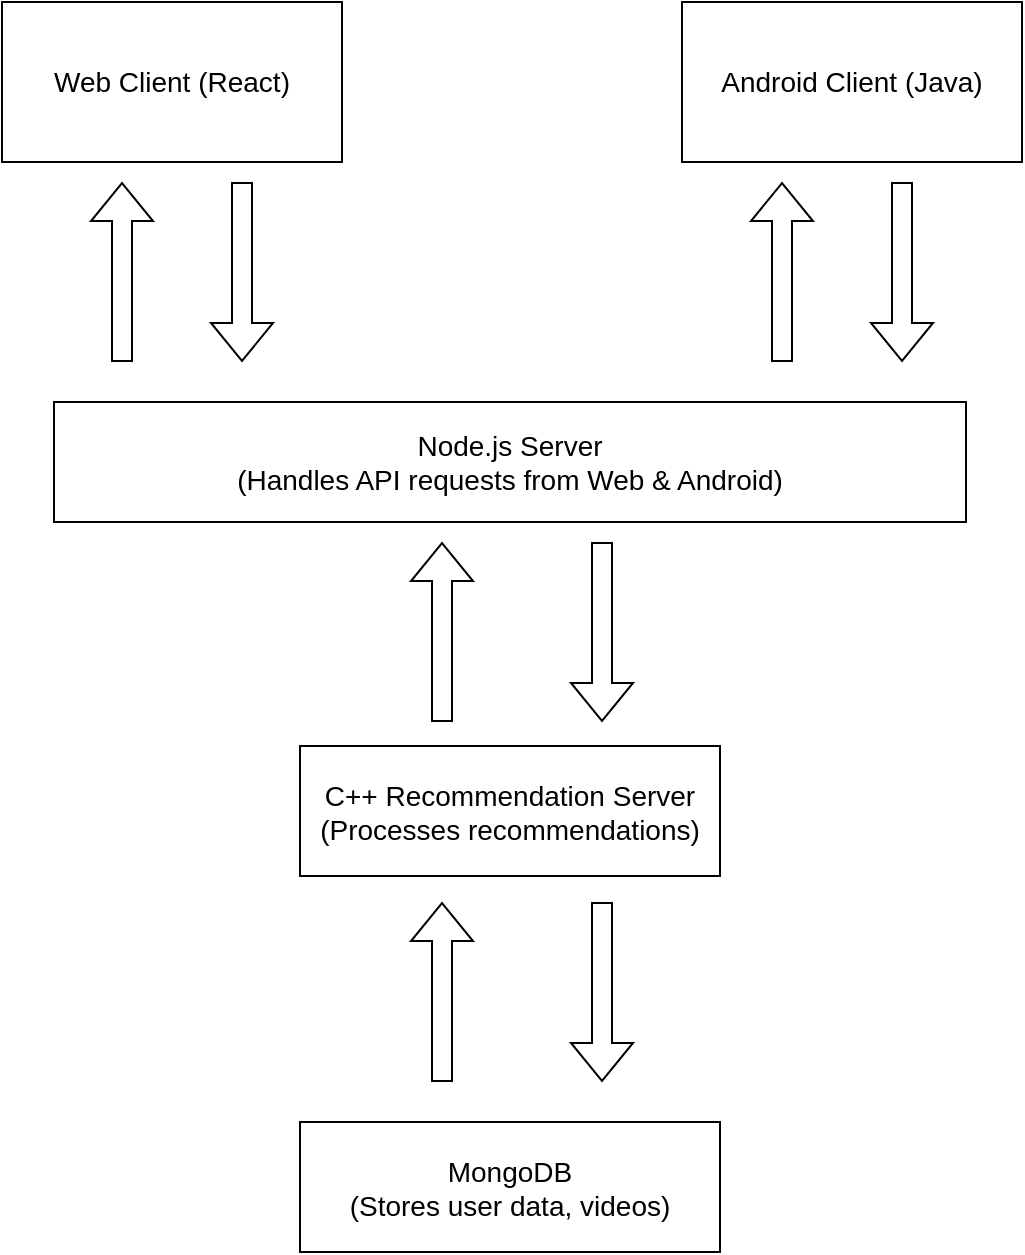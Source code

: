 <mxfile version="24.7.16">
  <diagram name="Page-1" id="89XYa28cm5mEVROFiGjR">
    <mxGraphModel dx="1434" dy="772" grid="1" gridSize="10" guides="1" tooltips="1" connect="1" arrows="1" fold="1" page="1" pageScale="1" pageWidth="827" pageHeight="1169" math="0" shadow="0">
      <root>
        <mxCell id="0" />
        <mxCell id="1" parent="0" />
        <mxCell id="8QXa2iitdA6peLGd0QEK-1" value="&lt;div style=&quot;&quot;&gt;&lt;span style=&quot;font-size: 14px; background-color: initial;&quot;&gt;Web Client (React)&lt;/span&gt;&lt;/div&gt;" style="rounded=0;whiteSpace=wrap;html=1;align=center;" vertex="1" parent="1">
          <mxGeometry x="160" y="180" width="170" height="80" as="geometry" />
        </mxCell>
        <mxCell id="8QXa2iitdA6peLGd0QEK-2" value="&lt;div style=&quot;&quot;&gt;&lt;span style=&quot;font-size: 14px; background-color: initial;&quot;&gt;Android Client (Java)&lt;/span&gt;&lt;/div&gt;" style="rounded=0;whiteSpace=wrap;html=1;align=center;" vertex="1" parent="1">
          <mxGeometry x="500" y="180" width="170" height="80" as="geometry" />
        </mxCell>
        <mxCell id="8QXa2iitdA6peLGd0QEK-3" value="" style="shape=flexArrow;endArrow=classic;html=1;rounded=0;" edge="1" parent="1">
          <mxGeometry width="50" height="50" relative="1" as="geometry">
            <mxPoint x="280" y="270" as="sourcePoint" />
            <mxPoint x="280" y="360" as="targetPoint" />
          </mxGeometry>
        </mxCell>
        <mxCell id="8QXa2iitdA6peLGd0QEK-4" value="" style="shape=flexArrow;endArrow=classic;html=1;rounded=0;" edge="1" parent="1">
          <mxGeometry width="50" height="50" relative="1" as="geometry">
            <mxPoint x="610" y="270" as="sourcePoint" />
            <mxPoint x="610" y="360" as="targetPoint" />
          </mxGeometry>
        </mxCell>
        <mxCell id="8QXa2iitdA6peLGd0QEK-5" value="&lt;font style=&quot;font-size: 14px;&quot;&gt;Node.js Server&lt;/font&gt;&lt;div style=&quot;font-size: 14px;&quot;&gt;&lt;font style=&quot;font-size: 14px;&quot;&gt;(Handles API requests from Web &amp;amp; Android)&lt;/font&gt;&lt;/div&gt;" style="rounded=0;whiteSpace=wrap;html=1;" vertex="1" parent="1">
          <mxGeometry x="186" y="380" width="456" height="60" as="geometry" />
        </mxCell>
        <mxCell id="8QXa2iitdA6peLGd0QEK-9" value="&lt;font style=&quot;font-size: 14px;&quot;&gt;C++ Recommendation Server&lt;/font&gt;&lt;div style=&quot;font-size: 14px;&quot;&gt;&lt;font style=&quot;font-size: 14px;&quot;&gt;(Processes recommendations)&lt;/font&gt;&lt;/div&gt;" style="rounded=0;whiteSpace=wrap;html=1;" vertex="1" parent="1">
          <mxGeometry x="309" y="552" width="210" height="65" as="geometry" />
        </mxCell>
        <mxCell id="8QXa2iitdA6peLGd0QEK-11" value="&lt;span style=&quot;font-size: 14px;&quot;&gt;MongoDB&lt;/span&gt;&lt;div&gt;&lt;span style=&quot;font-size: 14px;&quot;&gt;(Stores user data, videos)&lt;/span&gt;&lt;/div&gt;" style="rounded=0;whiteSpace=wrap;html=1;" vertex="1" parent="1">
          <mxGeometry x="309" y="740" width="210" height="65" as="geometry" />
        </mxCell>
        <mxCell id="8QXa2iitdA6peLGd0QEK-12" value="" style="shape=flexArrow;endArrow=classic;html=1;rounded=0;" edge="1" parent="1">
          <mxGeometry width="50" height="50" relative="1" as="geometry">
            <mxPoint x="460" y="630" as="sourcePoint" />
            <mxPoint x="460" y="720" as="targetPoint" />
          </mxGeometry>
        </mxCell>
        <mxCell id="8QXa2iitdA6peLGd0QEK-13" value="" style="shape=flexArrow;endArrow=classic;html=1;rounded=0;" edge="1" parent="1">
          <mxGeometry width="50" height="50" relative="1" as="geometry">
            <mxPoint x="460" y="450" as="sourcePoint" />
            <mxPoint x="460" y="540" as="targetPoint" />
          </mxGeometry>
        </mxCell>
        <mxCell id="8QXa2iitdA6peLGd0QEK-14" value="" style="shape=flexArrow;endArrow=classic;html=1;rounded=0;" edge="1" parent="1">
          <mxGeometry width="50" height="50" relative="1" as="geometry">
            <mxPoint x="380" y="540" as="sourcePoint" />
            <mxPoint x="380" y="450" as="targetPoint" />
          </mxGeometry>
        </mxCell>
        <mxCell id="8QXa2iitdA6peLGd0QEK-15" value="" style="shape=flexArrow;endArrow=classic;html=1;rounded=0;" edge="1" parent="1">
          <mxGeometry width="50" height="50" relative="1" as="geometry">
            <mxPoint x="380" y="720" as="sourcePoint" />
            <mxPoint x="380" y="630" as="targetPoint" />
          </mxGeometry>
        </mxCell>
        <mxCell id="8QXa2iitdA6peLGd0QEK-16" value="" style="shape=flexArrow;endArrow=classic;html=1;rounded=0;" edge="1" parent="1">
          <mxGeometry width="50" height="50" relative="1" as="geometry">
            <mxPoint x="550" y="360" as="sourcePoint" />
            <mxPoint x="550" y="270" as="targetPoint" />
          </mxGeometry>
        </mxCell>
        <mxCell id="8QXa2iitdA6peLGd0QEK-17" value="" style="shape=flexArrow;endArrow=classic;html=1;rounded=0;" edge="1" parent="1">
          <mxGeometry width="50" height="50" relative="1" as="geometry">
            <mxPoint x="220" y="360" as="sourcePoint" />
            <mxPoint x="220" y="270" as="targetPoint" />
          </mxGeometry>
        </mxCell>
      </root>
    </mxGraphModel>
  </diagram>
</mxfile>
